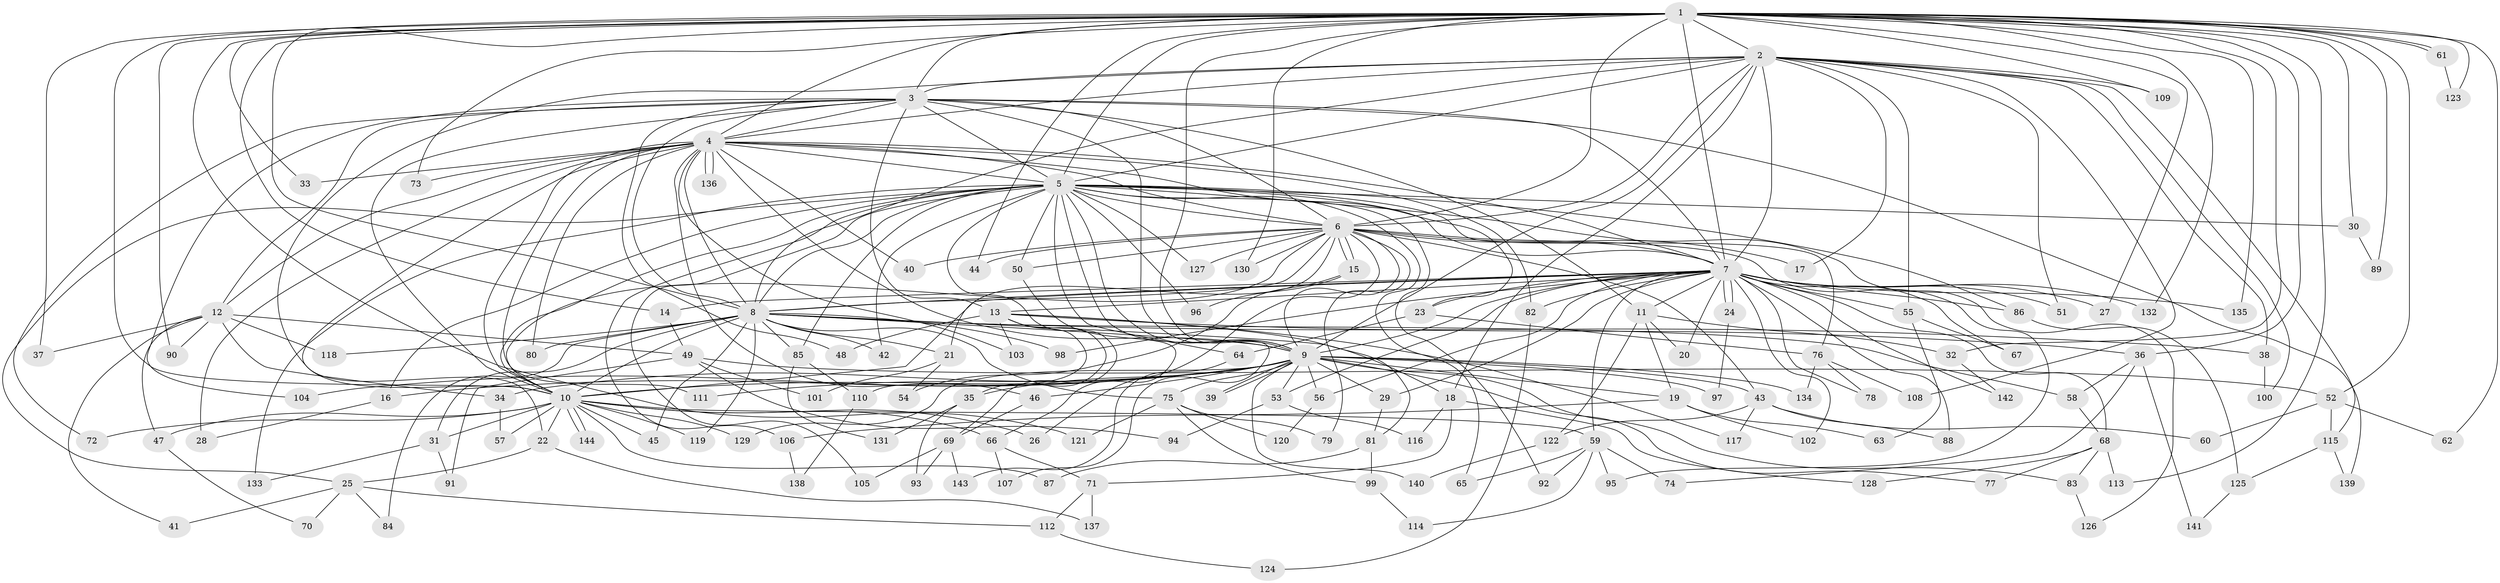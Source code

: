 // Generated by graph-tools (version 1.1) at 2025/14/03/09/25 04:14:06]
// undirected, 144 vertices, 313 edges
graph export_dot {
graph [start="1"]
  node [color=gray90,style=filled];
  1;
  2;
  3;
  4;
  5;
  6;
  7;
  8;
  9;
  10;
  11;
  12;
  13;
  14;
  15;
  16;
  17;
  18;
  19;
  20;
  21;
  22;
  23;
  24;
  25;
  26;
  27;
  28;
  29;
  30;
  31;
  32;
  33;
  34;
  35;
  36;
  37;
  38;
  39;
  40;
  41;
  42;
  43;
  44;
  45;
  46;
  47;
  48;
  49;
  50;
  51;
  52;
  53;
  54;
  55;
  56;
  57;
  58;
  59;
  60;
  61;
  62;
  63;
  64;
  65;
  66;
  67;
  68;
  69;
  70;
  71;
  72;
  73;
  74;
  75;
  76;
  77;
  78;
  79;
  80;
  81;
  82;
  83;
  84;
  85;
  86;
  87;
  88;
  89;
  90;
  91;
  92;
  93;
  94;
  95;
  96;
  97;
  98;
  99;
  100;
  101;
  102;
  103;
  104;
  105;
  106;
  107;
  108;
  109;
  110;
  111;
  112;
  113;
  114;
  115;
  116;
  117;
  118;
  119;
  120;
  121;
  122;
  123;
  124;
  125;
  126;
  127;
  128;
  129;
  130;
  131;
  132;
  133;
  134;
  135;
  136;
  137;
  138;
  139;
  140;
  141;
  142;
  143;
  144;
  1 -- 2;
  1 -- 3;
  1 -- 4;
  1 -- 5;
  1 -- 6;
  1 -- 7;
  1 -- 8;
  1 -- 9;
  1 -- 10;
  1 -- 14;
  1 -- 27;
  1 -- 30;
  1 -- 32;
  1 -- 33;
  1 -- 36;
  1 -- 37;
  1 -- 44;
  1 -- 52;
  1 -- 61;
  1 -- 61;
  1 -- 62;
  1 -- 73;
  1 -- 89;
  1 -- 90;
  1 -- 109;
  1 -- 113;
  1 -- 121;
  1 -- 123;
  1 -- 130;
  1 -- 132;
  1 -- 135;
  2 -- 3;
  2 -- 4;
  2 -- 5;
  2 -- 6;
  2 -- 7;
  2 -- 8;
  2 -- 9;
  2 -- 10;
  2 -- 17;
  2 -- 18;
  2 -- 38;
  2 -- 51;
  2 -- 55;
  2 -- 100;
  2 -- 108;
  2 -- 109;
  2 -- 115;
  3 -- 4;
  3 -- 5;
  3 -- 6;
  3 -- 7;
  3 -- 8;
  3 -- 9;
  3 -- 10;
  3 -- 11;
  3 -- 12;
  3 -- 13;
  3 -- 48;
  3 -- 72;
  3 -- 104;
  3 -- 139;
  4 -- 5;
  4 -- 6;
  4 -- 7;
  4 -- 8;
  4 -- 9;
  4 -- 10;
  4 -- 12;
  4 -- 22;
  4 -- 23;
  4 -- 28;
  4 -- 33;
  4 -- 40;
  4 -- 46;
  4 -- 73;
  4 -- 80;
  4 -- 82;
  4 -- 103;
  4 -- 111;
  4 -- 136;
  4 -- 136;
  5 -- 6;
  5 -- 7;
  5 -- 8;
  5 -- 9;
  5 -- 10;
  5 -- 16;
  5 -- 25;
  5 -- 30;
  5 -- 42;
  5 -- 50;
  5 -- 64;
  5 -- 65;
  5 -- 69;
  5 -- 76;
  5 -- 85;
  5 -- 86;
  5 -- 92;
  5 -- 96;
  5 -- 105;
  5 -- 106;
  5 -- 107;
  5 -- 126;
  5 -- 127;
  5 -- 133;
  6 -- 7;
  6 -- 8;
  6 -- 9;
  6 -- 10;
  6 -- 15;
  6 -- 15;
  6 -- 17;
  6 -- 21;
  6 -- 26;
  6 -- 40;
  6 -- 43;
  6 -- 44;
  6 -- 50;
  6 -- 79;
  6 -- 95;
  6 -- 127;
  6 -- 130;
  7 -- 8;
  7 -- 9;
  7 -- 10;
  7 -- 11;
  7 -- 13;
  7 -- 14;
  7 -- 20;
  7 -- 23;
  7 -- 24;
  7 -- 24;
  7 -- 27;
  7 -- 29;
  7 -- 51;
  7 -- 53;
  7 -- 55;
  7 -- 56;
  7 -- 59;
  7 -- 67;
  7 -- 68;
  7 -- 78;
  7 -- 82;
  7 -- 86;
  7 -- 88;
  7 -- 98;
  7 -- 102;
  7 -- 132;
  7 -- 135;
  7 -- 142;
  8 -- 9;
  8 -- 10;
  8 -- 18;
  8 -- 21;
  8 -- 31;
  8 -- 38;
  8 -- 42;
  8 -- 45;
  8 -- 58;
  8 -- 75;
  8 -- 80;
  8 -- 84;
  8 -- 85;
  8 -- 98;
  8 -- 118;
  8 -- 119;
  9 -- 10;
  9 -- 16;
  9 -- 19;
  9 -- 29;
  9 -- 34;
  9 -- 35;
  9 -- 39;
  9 -- 39;
  9 -- 43;
  9 -- 46;
  9 -- 53;
  9 -- 56;
  9 -- 75;
  9 -- 77;
  9 -- 83;
  9 -- 97;
  9 -- 104;
  9 -- 111;
  9 -- 129;
  9 -- 134;
  9 -- 140;
  10 -- 22;
  10 -- 26;
  10 -- 31;
  10 -- 45;
  10 -- 47;
  10 -- 57;
  10 -- 59;
  10 -- 66;
  10 -- 72;
  10 -- 87;
  10 -- 119;
  10 -- 129;
  10 -- 144;
  10 -- 144;
  11 -- 19;
  11 -- 20;
  11 -- 32;
  11 -- 122;
  12 -- 34;
  12 -- 37;
  12 -- 41;
  12 -- 47;
  12 -- 49;
  12 -- 90;
  12 -- 118;
  13 -- 35;
  13 -- 36;
  13 -- 48;
  13 -- 81;
  13 -- 103;
  13 -- 110;
  13 -- 117;
  14 -- 49;
  15 -- 54;
  15 -- 96;
  16 -- 28;
  18 -- 71;
  18 -- 116;
  18 -- 128;
  19 -- 63;
  19 -- 102;
  19 -- 106;
  21 -- 54;
  21 -- 101;
  22 -- 25;
  22 -- 137;
  23 -- 64;
  23 -- 76;
  24 -- 97;
  25 -- 41;
  25 -- 70;
  25 -- 84;
  25 -- 112;
  29 -- 81;
  30 -- 89;
  31 -- 91;
  31 -- 133;
  32 -- 142;
  34 -- 57;
  35 -- 93;
  35 -- 131;
  36 -- 58;
  36 -- 74;
  36 -- 141;
  38 -- 100;
  43 -- 60;
  43 -- 88;
  43 -- 117;
  43 -- 122;
  46 -- 69;
  47 -- 70;
  49 -- 52;
  49 -- 91;
  49 -- 94;
  49 -- 101;
  50 -- 66;
  52 -- 60;
  52 -- 62;
  52 -- 115;
  53 -- 94;
  53 -- 116;
  55 -- 63;
  55 -- 67;
  56 -- 120;
  58 -- 68;
  59 -- 65;
  59 -- 74;
  59 -- 92;
  59 -- 95;
  59 -- 114;
  61 -- 123;
  64 -- 143;
  66 -- 71;
  66 -- 107;
  68 -- 77;
  68 -- 83;
  68 -- 113;
  68 -- 128;
  69 -- 93;
  69 -- 105;
  69 -- 143;
  71 -- 112;
  71 -- 137;
  75 -- 79;
  75 -- 99;
  75 -- 120;
  75 -- 121;
  76 -- 78;
  76 -- 108;
  76 -- 134;
  81 -- 87;
  81 -- 99;
  82 -- 124;
  83 -- 126;
  85 -- 110;
  85 -- 131;
  86 -- 125;
  99 -- 114;
  106 -- 138;
  110 -- 138;
  112 -- 124;
  115 -- 125;
  115 -- 139;
  122 -- 140;
  125 -- 141;
}
